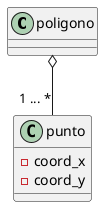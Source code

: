 // haga el diagrama de clases correspondiente

@startuml EJERCICIO_C_01

class poligono
class punto {
    -coord_x
    -coord_y
}

punto "1 ... *" -u-o poligono

@enduml